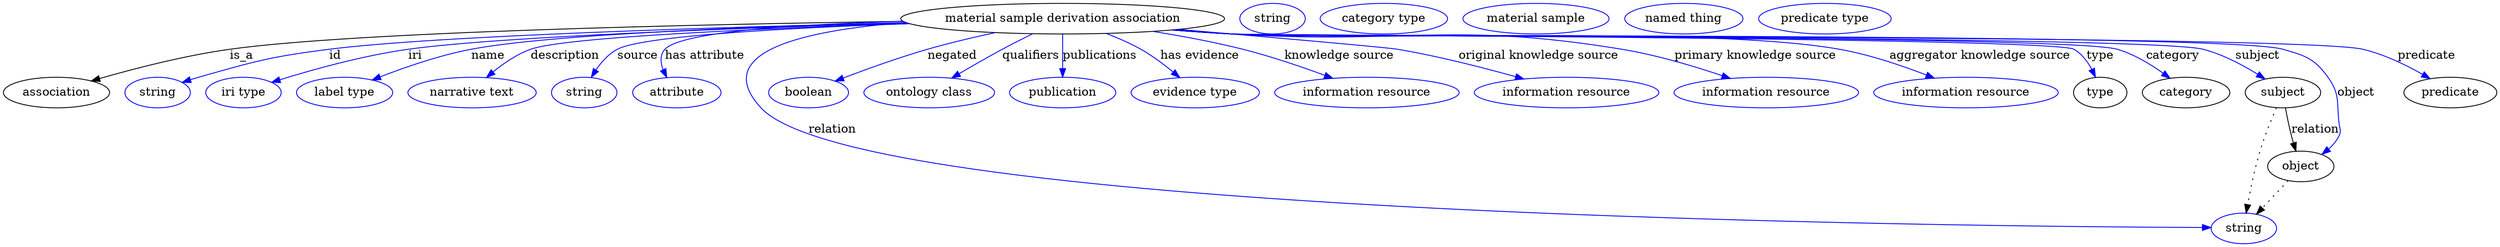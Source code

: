 digraph {
	graph [bb="0,0,2932,283"];
	node [label="\N"];
	"material sample derivation association"	[height=0.5,
		label="material sample derivation association",
		pos="1244.4,265",
		width=5.2898];
	association	[height=0.5,
		pos="62.394,178",
		width=1.7332];
	"material sample derivation association" -> association	[label=is_a,
		lp="280.39,221.5",
		pos="e,103.33,191.66 1056.8,261.85 816.59,258.3 413.64,249.46 266.39,229 213.34,221.63 154.01,206.25 113.07,194.49"];
	id	[color=blue,
		height=0.5,
		label=string,
		pos="181.39,178",
		width=1.0652];
	"material sample derivation association" -> id	[color=blue,
		label=id,
		lp="390.39,221.5",
		pos="e,210.39,189.95 1060.4,260.2 847.34,255.14 509.46,244.95 383.39,229 313.95,220.21 296.75,215.06 229.39,196 226.29,195.12 223.09,\
194.15 219.9,193.12",
		style=solid];
	iri	[color=blue,
		height=0.5,
		label="iri type",
		pos="282.39,178",
		width=1.2277];
	"material sample derivation association" -> iri	[color=blue,
		label=iri,
		lp="484.39,221.5",
		pos="e,315.57,190.04 1062.7,259.58 872.11,254.26 585.3,244.09 476.39,229 423.58,221.68 364.45,205.2 325.51,193.15",
		style=solid];
	name	[color=blue,
		height=0.5,
		label="label type",
		pos="401.39,178",
		width=1.5707];
	"material sample derivation association" -> name	[color=blue,
		label=name,
		lp="570.39,221.5",
		pos="e,433.84,192.77 1060,260.37 887.98,255.96 644.33,246.78 550.39,229 513.3,221.98 472.78,207.94 443.37,196.52",
		style=solid];
	description	[color=blue,
		height=0.5,
		label="narrative text",
		pos="551.39,178",
		width=2.0943];
	"material sample derivation association" -> description	[color=blue,
		label=description,
		lp="660.89,221.5",
		pos="e,568.48,195.73 1064.2,259.06 894.82,253.57 661.29,243.54 620.39,229 604.31,223.28 588.71,212.56 576.42,202.51",
		style=solid];
	source	[color=blue,
		height=0.5,
		label=string,
		pos="683.39,178",
		width=1.0652];
	"material sample derivation association" -> source	[color=blue,
		label=source,
		lp="745.39,221.5",
		pos="e,691.45,196.04 1063.7,259.24 924.67,254.35 751.34,245.12 721.39,229 711.21,223.52 702.94,213.99 696.75,204.71",
		style=solid];
	"has attribute"	[color=blue,
		height=0.5,
		label=attribute,
		pos="791.39,178",
		width=1.4443];
	"material sample derivation association" -> "has attribute"	[color=blue,
		label="has attribute",
		lp="824.39,221.5",
		pos="e,779.55,195.74 1056.9,261.84 935.59,258.43 796.82,249.93 777.39,229 771.34,222.47 772.04,213.53 775.19,205.02",
		style=solid];
	relation	[color=blue,
		height=0.5,
		label=string,
		pos="2634.4,18",
		width=1.0652];
	"material sample derivation association" -> relation	[color=blue,
		label=relation,
		lp="974.39,134.5",
		pos="e,2596,19.065 1060.2,260.32 944.79,251.63 828.61,226.98 890.39,160 1008.5,31.928 2315.7,20.165 2585.8,19.103",
		style=solid];
	negated	[color=blue,
		height=0.5,
		label=boolean,
		pos="946.39,178",
		width=1.2999];
	"material sample derivation association" -> negated	[color=blue,
		label=negated,
		lp="1114.4,221.5",
		pos="e,977.48,191.48 1165,248.63 1139.4,243.11 1111.1,236.41 1085.4,229 1051.8,219.31 1014.6,205.77 987.14,195.22",
		style=solid];
	qualifiers	[color=blue,
		height=0.5,
		label="ontology class",
		pos="1087.4,178",
		width=2.1304];
	"material sample derivation association" -> qualifiers	[color=blue,
		label=qualifiers,
		lp="1206.9,221.5",
		pos="e,1113.9,195.02 1209.1,247.2 1197.6,241.58 1184.9,235.17 1173.4,229 1156.5,219.92 1138,209.3 1122.6,200.19",
		style=solid];
	publications	[color=blue,
		height=0.5,
		label=publication,
		pos="1244.4,178",
		width=1.7332];
	"material sample derivation association" -> publications	[color=blue,
		label=publications,
		lp="1288.4,221.5",
		pos="e,1244.4,196.18 1244.4,246.8 1244.4,235.16 1244.4,219.55 1244.4,206.24",
		style=solid];
	"has evidence"	[color=blue,
		height=0.5,
		label="evidence type",
		pos="1400.4,178",
		width=2.0943];
	"material sample derivation association" -> "has evidence"	[color=blue,
		label="has evidence",
		lp="1405.9,221.5",
		pos="e,1382.1,195.69 1295.8,247.56 1309.3,242.39 1323.7,236.13 1336.4,229 1349.7,221.48 1363.3,211.34 1374.5,202.15",
		style=solid];
	"knowledge source"	[color=blue,
		height=0.5,
		label="information resource",
		pos="1602.4,178",
		width=3.015];
	"material sample derivation association" -> "knowledge source"	[color=blue,
		label="knowledge source",
		lp="1569.9,221.5",
		pos="e,1562.3,194.73 1350.5,250.03 1384.6,244.6 1422.3,237.59 1456.4,229 1489,220.77 1524.8,208.57 1552.8,198.28",
		style=solid];
	"original knowledge source"	[color=blue,
		height=0.5,
		label="information resource",
		pos="1837.4,178",
		width=3.015];
	"material sample derivation association" -> "original knowledge source"	[color=blue,
		label="original knowledge source",
		lp="1804.4,221.5",
		pos="e,1787.1,193.96 1380.8,252.39 1489.5,243.07 1625.6,231.17 1638.4,229 1685.7,221.01 1738.2,207.6 1777.5,196.68",
		style=solid];
	"primary knowledge source"	[color=blue,
		height=0.5,
		label="information resource",
		pos="2072.4,178",
		width=3.015];
	"material sample derivation association" -> "primary knowledge source"	[color=blue,
		label="primary knowledge source",
		lp="2059.4,221.5",
		pos="e,2030.1,194.61 1375.9,251.97 1398.7,250.12 1422.2,248.38 1444.4,247 1647.7,234.37 1701.4,261.99 1902.4,229 1942.9,222.36 1987.3,\
209.07 2020.6,197.86",
		style=solid];
	"aggregator knowledge source"	[color=blue,
		height=0.5,
		label="information resource",
		pos="2307.4,178",
		width=3.015];
	"material sample derivation association" -> "aggregator knowledge source"	[color=blue,
		label="aggregator knowledge source",
		lp="2323.9,221.5",
		pos="e,2270.2,194.93 1374.5,251.81 1397.8,249.95 1421.8,248.25 1444.4,247 1602.9,238.27 2002.1,256.55 2158.4,229 2193.6,222.79 2231.9,\
209.81 2260.8,198.64",
		style=solid];
	type	[height=0.5,
		pos="2465.4,178",
		width=0.86659];
	"material sample derivation association" -> type	[color=blue,
		label=type,
		lp="2465.4,221.5",
		pos="e,2459.7,196.14 1373.7,251.74 1397.2,249.87 1421.5,248.18 1444.4,247 1471.9,245.58 2410.5,242.59 2434.4,229 2443.6,223.75 2450.5,\
214.53 2455.3,205.42",
		style=solid];
	category	[height=0.5,
		pos="2566.4,178",
		width=1.4263];
	"material sample derivation association" -> category	[color=blue,
		label=category,
		lp="2550.9,221.5",
		pos="e,2547.5,194.76 1373.4,251.75 1397,249.87 1421.4,248.17 1444.4,247 1502.2,244.05 2429.9,245.27 2485.4,229 2504.9,223.29 2524.3,211.54 \
2539.3,200.86",
		style=solid];
	subject	[height=0.5,
		pos="2680.4,178",
		width=1.2277];
	"material sample derivation association" -> subject	[color=blue,
		label=subject,
		lp="2650.4,221.5",
		pos="e,2659.2,194.06 1373.4,251.72 1397,249.85 1421.4,248.16 1444.4,247 1507.8,243.81 2525,244.84 2586.4,229 2609.3,223.11 2632.7,210.65 \
2650.5,199.64",
		style=solid];
	object	[height=0.5,
		pos="2701.4,91",
		width=1.0832];
	"material sample derivation association" -> object	[color=blue,
		label=object,
		lp="2766.4,178",
		pos="e,2726.3,105.25 1373.1,251.72 1396.8,249.84 1421.3,248.15 1444.4,247 1513,243.59 2614.5,248.36 2680.4,229 2707,221.18 2717.2,218.5 \
2733.4,196 2747.8,175.98 2743.5,166.51 2746.4,142 2747.2,135.38 2749.3,132.99 2746.4,127 2743.5,121.17 2739.2,116.02 2734.3,111.6",
		style=solid];
	predicate	[height=0.5,
		pos="2877.4,178",
		width=1.5165];
	"material sample derivation association" -> predicate	[color=blue,
		label=predicate,
		lp="2849.4,221.5",
		pos="e,2853.6,194.32 1373.1,251.7 1396.8,249.82 1421.3,248.13 1444.4,247 1518.2,243.37 2702.5,246.04 2774.4,229 2799.3,223.1 2825.2,210.51 \
2844.8,199.44",
		style=solid];
	association_type	[color=blue,
		height=0.5,
		label=string,
		pos="1491.4,265",
		width=1.0652];
	association_category	[color=blue,
		height=0.5,
		label="category type",
		pos="1622.4,265",
		width=2.0762];
	subject -> relation	[pos="e,2637.1,36.136 2672.8,160.24 2666.9,146.64 2658.8,126.88 2653.4,109 2647.1,88.265 2642.2,64.241 2638.9,46.231",
		style=dotted];
	subject -> object	[label=relation,
		lp="2718.4,134.5",
		pos="e,2695.7,108.98 2683.4,159.77 2685.2,150.09 2687.6,137.8 2690.4,127 2691.1,124.32 2691.9,121.53 2692.7,118.76"];
	"material sample derivation association_subject"	[color=blue,
		height=0.5,
		label="material sample",
		pos="1801.4,265",
		width=2.3831];
	object -> relation	[pos="e,2649.2,34.713 2686.5,74.243 2677.6,64.775 2666.1,52.56 2656.1,42.024",
		style=dotted];
	"material sample derivation association_object"	[color=blue,
		height=0.5,
		label="named thing",
		pos="1974.4,265",
		width=1.9318];
	"material sample derivation association_predicate"	[color=blue,
		height=0.5,
		label="predicate type",
		pos="2140.4,265",
		width=2.1665];
}
